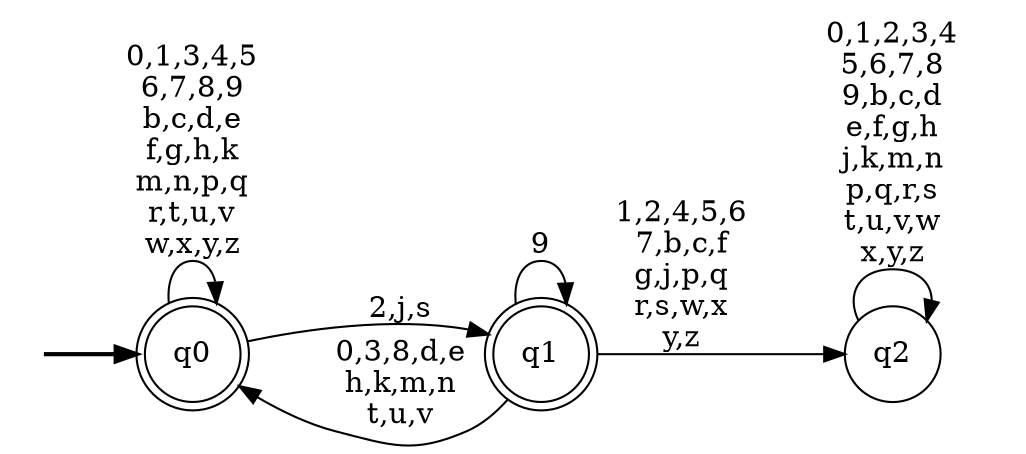 digraph BlueStar {
__start0 [style = invis, shape = none, label = "", width = 0, height = 0];

rankdir=LR;
size="8,5";

s0 [style="rounded,filled", color="black", fillcolor="white" shape="doublecircle", label="q0"];
s1 [style="rounded,filled", color="black", fillcolor="white" shape="doublecircle", label="q1"];
s2 [style="filled", color="black", fillcolor="white" shape="circle", label="q2"];
subgraph cluster_main { 
	graph [pad=".75", ranksep="0.15", nodesep="0.15"];
	 style=invis; 
	__start0 -> s0 [penwidth=2];
}
s0 -> s0 [label="0,1,3,4,5\n6,7,8,9\nb,c,d,e\nf,g,h,k\nm,n,p,q\nr,t,u,v\nw,x,y,z"];
s0 -> s1 [label="2,j,s"];
s1 -> s0 [label="0,3,8,d,e\nh,k,m,n\nt,u,v"];
s1 -> s1 [label="9"];
s1 -> s2 [label="1,2,4,5,6\n7,b,c,f\ng,j,p,q\nr,s,w,x\ny,z"];
s2 -> s2 [label="0,1,2,3,4\n5,6,7,8\n9,b,c,d\ne,f,g,h\nj,k,m,n\np,q,r,s\nt,u,v,w\nx,y,z"];

}